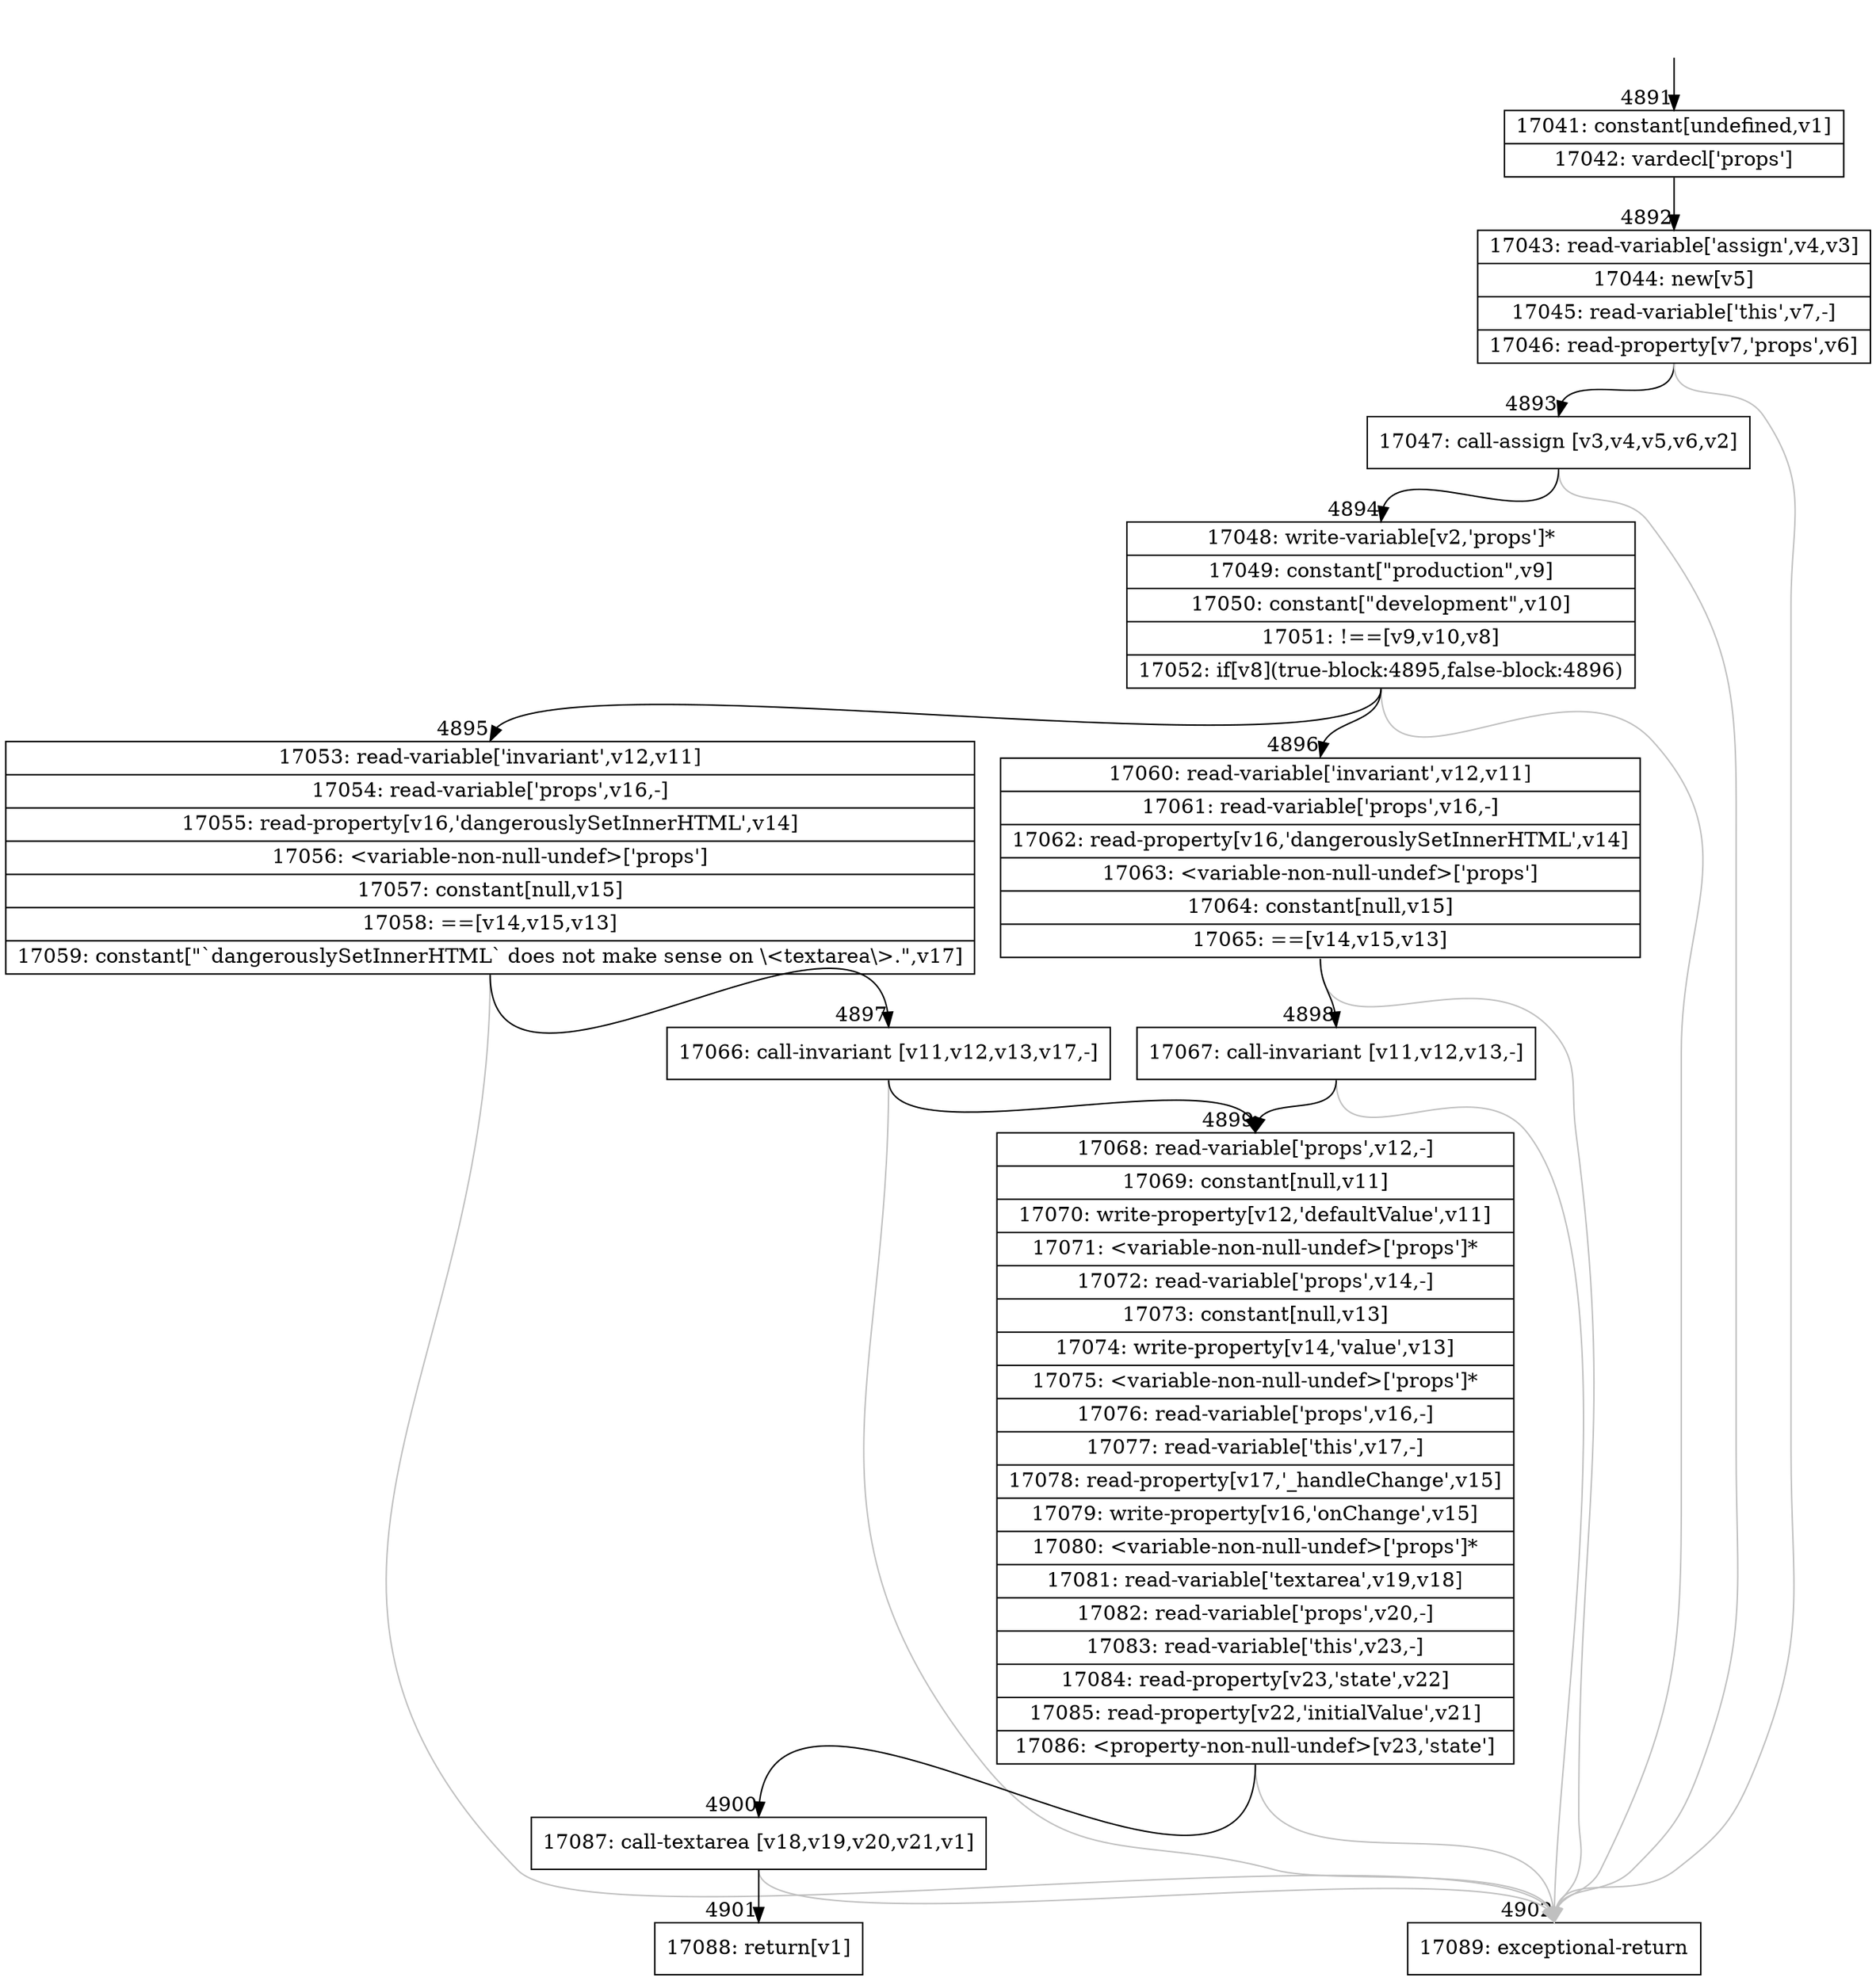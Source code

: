 digraph {
rankdir="TD"
BB_entry331[shape=none,label=""];
BB_entry331 -> BB4891 [tailport=s, headport=n, headlabel="    4891"]
BB4891 [shape=record label="{17041: constant[undefined,v1]|17042: vardecl['props']}" ] 
BB4891 -> BB4892 [tailport=s, headport=n, headlabel="      4892"]
BB4892 [shape=record label="{17043: read-variable['assign',v4,v3]|17044: new[v5]|17045: read-variable['this',v7,-]|17046: read-property[v7,'props',v6]}" ] 
BB4892 -> BB4893 [tailport=s, headport=n, headlabel="      4893"]
BB4892 -> BB4902 [tailport=s, headport=n, color=gray, headlabel="      4902"]
BB4893 [shape=record label="{17047: call-assign [v3,v4,v5,v6,v2]}" ] 
BB4893 -> BB4894 [tailport=s, headport=n, headlabel="      4894"]
BB4893 -> BB4902 [tailport=s, headport=n, color=gray]
BB4894 [shape=record label="{17048: write-variable[v2,'props']*|17049: constant[\"production\",v9]|17050: constant[\"development\",v10]|17051: !==[v9,v10,v8]|17052: if[v8](true-block:4895,false-block:4896)}" ] 
BB4894 -> BB4895 [tailport=s, headport=n, headlabel="      4895"]
BB4894 -> BB4896 [tailport=s, headport=n, headlabel="      4896"]
BB4894 -> BB4902 [tailport=s, headport=n, color=gray]
BB4895 [shape=record label="{17053: read-variable['invariant',v12,v11]|17054: read-variable['props',v16,-]|17055: read-property[v16,'dangerouslySetInnerHTML',v14]|17056: \<variable-non-null-undef\>['props']|17057: constant[null,v15]|17058: ==[v14,v15,v13]|17059: constant[\"`dangerouslySetInnerHTML` does not make sense on \\\<textarea\\\>.\",v17]}" ] 
BB4895 -> BB4897 [tailport=s, headport=n, headlabel="      4897"]
BB4895 -> BB4902 [tailport=s, headport=n, color=gray]
BB4896 [shape=record label="{17060: read-variable['invariant',v12,v11]|17061: read-variable['props',v16,-]|17062: read-property[v16,'dangerouslySetInnerHTML',v14]|17063: \<variable-non-null-undef\>['props']|17064: constant[null,v15]|17065: ==[v14,v15,v13]}" ] 
BB4896 -> BB4898 [tailport=s, headport=n, headlabel="      4898"]
BB4896 -> BB4902 [tailport=s, headport=n, color=gray]
BB4897 [shape=record label="{17066: call-invariant [v11,v12,v13,v17,-]}" ] 
BB4897 -> BB4899 [tailport=s, headport=n, headlabel="      4899"]
BB4897 -> BB4902 [tailport=s, headport=n, color=gray]
BB4898 [shape=record label="{17067: call-invariant [v11,v12,v13,-]}" ] 
BB4898 -> BB4899 [tailport=s, headport=n]
BB4898 -> BB4902 [tailport=s, headport=n, color=gray]
BB4899 [shape=record label="{17068: read-variable['props',v12,-]|17069: constant[null,v11]|17070: write-property[v12,'defaultValue',v11]|17071: \<variable-non-null-undef\>['props']*|17072: read-variable['props',v14,-]|17073: constant[null,v13]|17074: write-property[v14,'value',v13]|17075: \<variable-non-null-undef\>['props']*|17076: read-variable['props',v16,-]|17077: read-variable['this',v17,-]|17078: read-property[v17,'_handleChange',v15]|17079: write-property[v16,'onChange',v15]|17080: \<variable-non-null-undef\>['props']*|17081: read-variable['textarea',v19,v18]|17082: read-variable['props',v20,-]|17083: read-variable['this',v23,-]|17084: read-property[v23,'state',v22]|17085: read-property[v22,'initialValue',v21]|17086: \<property-non-null-undef\>[v23,'state']}" ] 
BB4899 -> BB4900 [tailport=s, headport=n, headlabel="      4900"]
BB4899 -> BB4902 [tailport=s, headport=n, color=gray]
BB4900 [shape=record label="{17087: call-textarea [v18,v19,v20,v21,v1]}" ] 
BB4900 -> BB4901 [tailport=s, headport=n, headlabel="      4901"]
BB4900 -> BB4902 [tailport=s, headport=n, color=gray]
BB4901 [shape=record label="{17088: return[v1]}" ] 
BB4902 [shape=record label="{17089: exceptional-return}" ] 
//#$~ 9106
}

